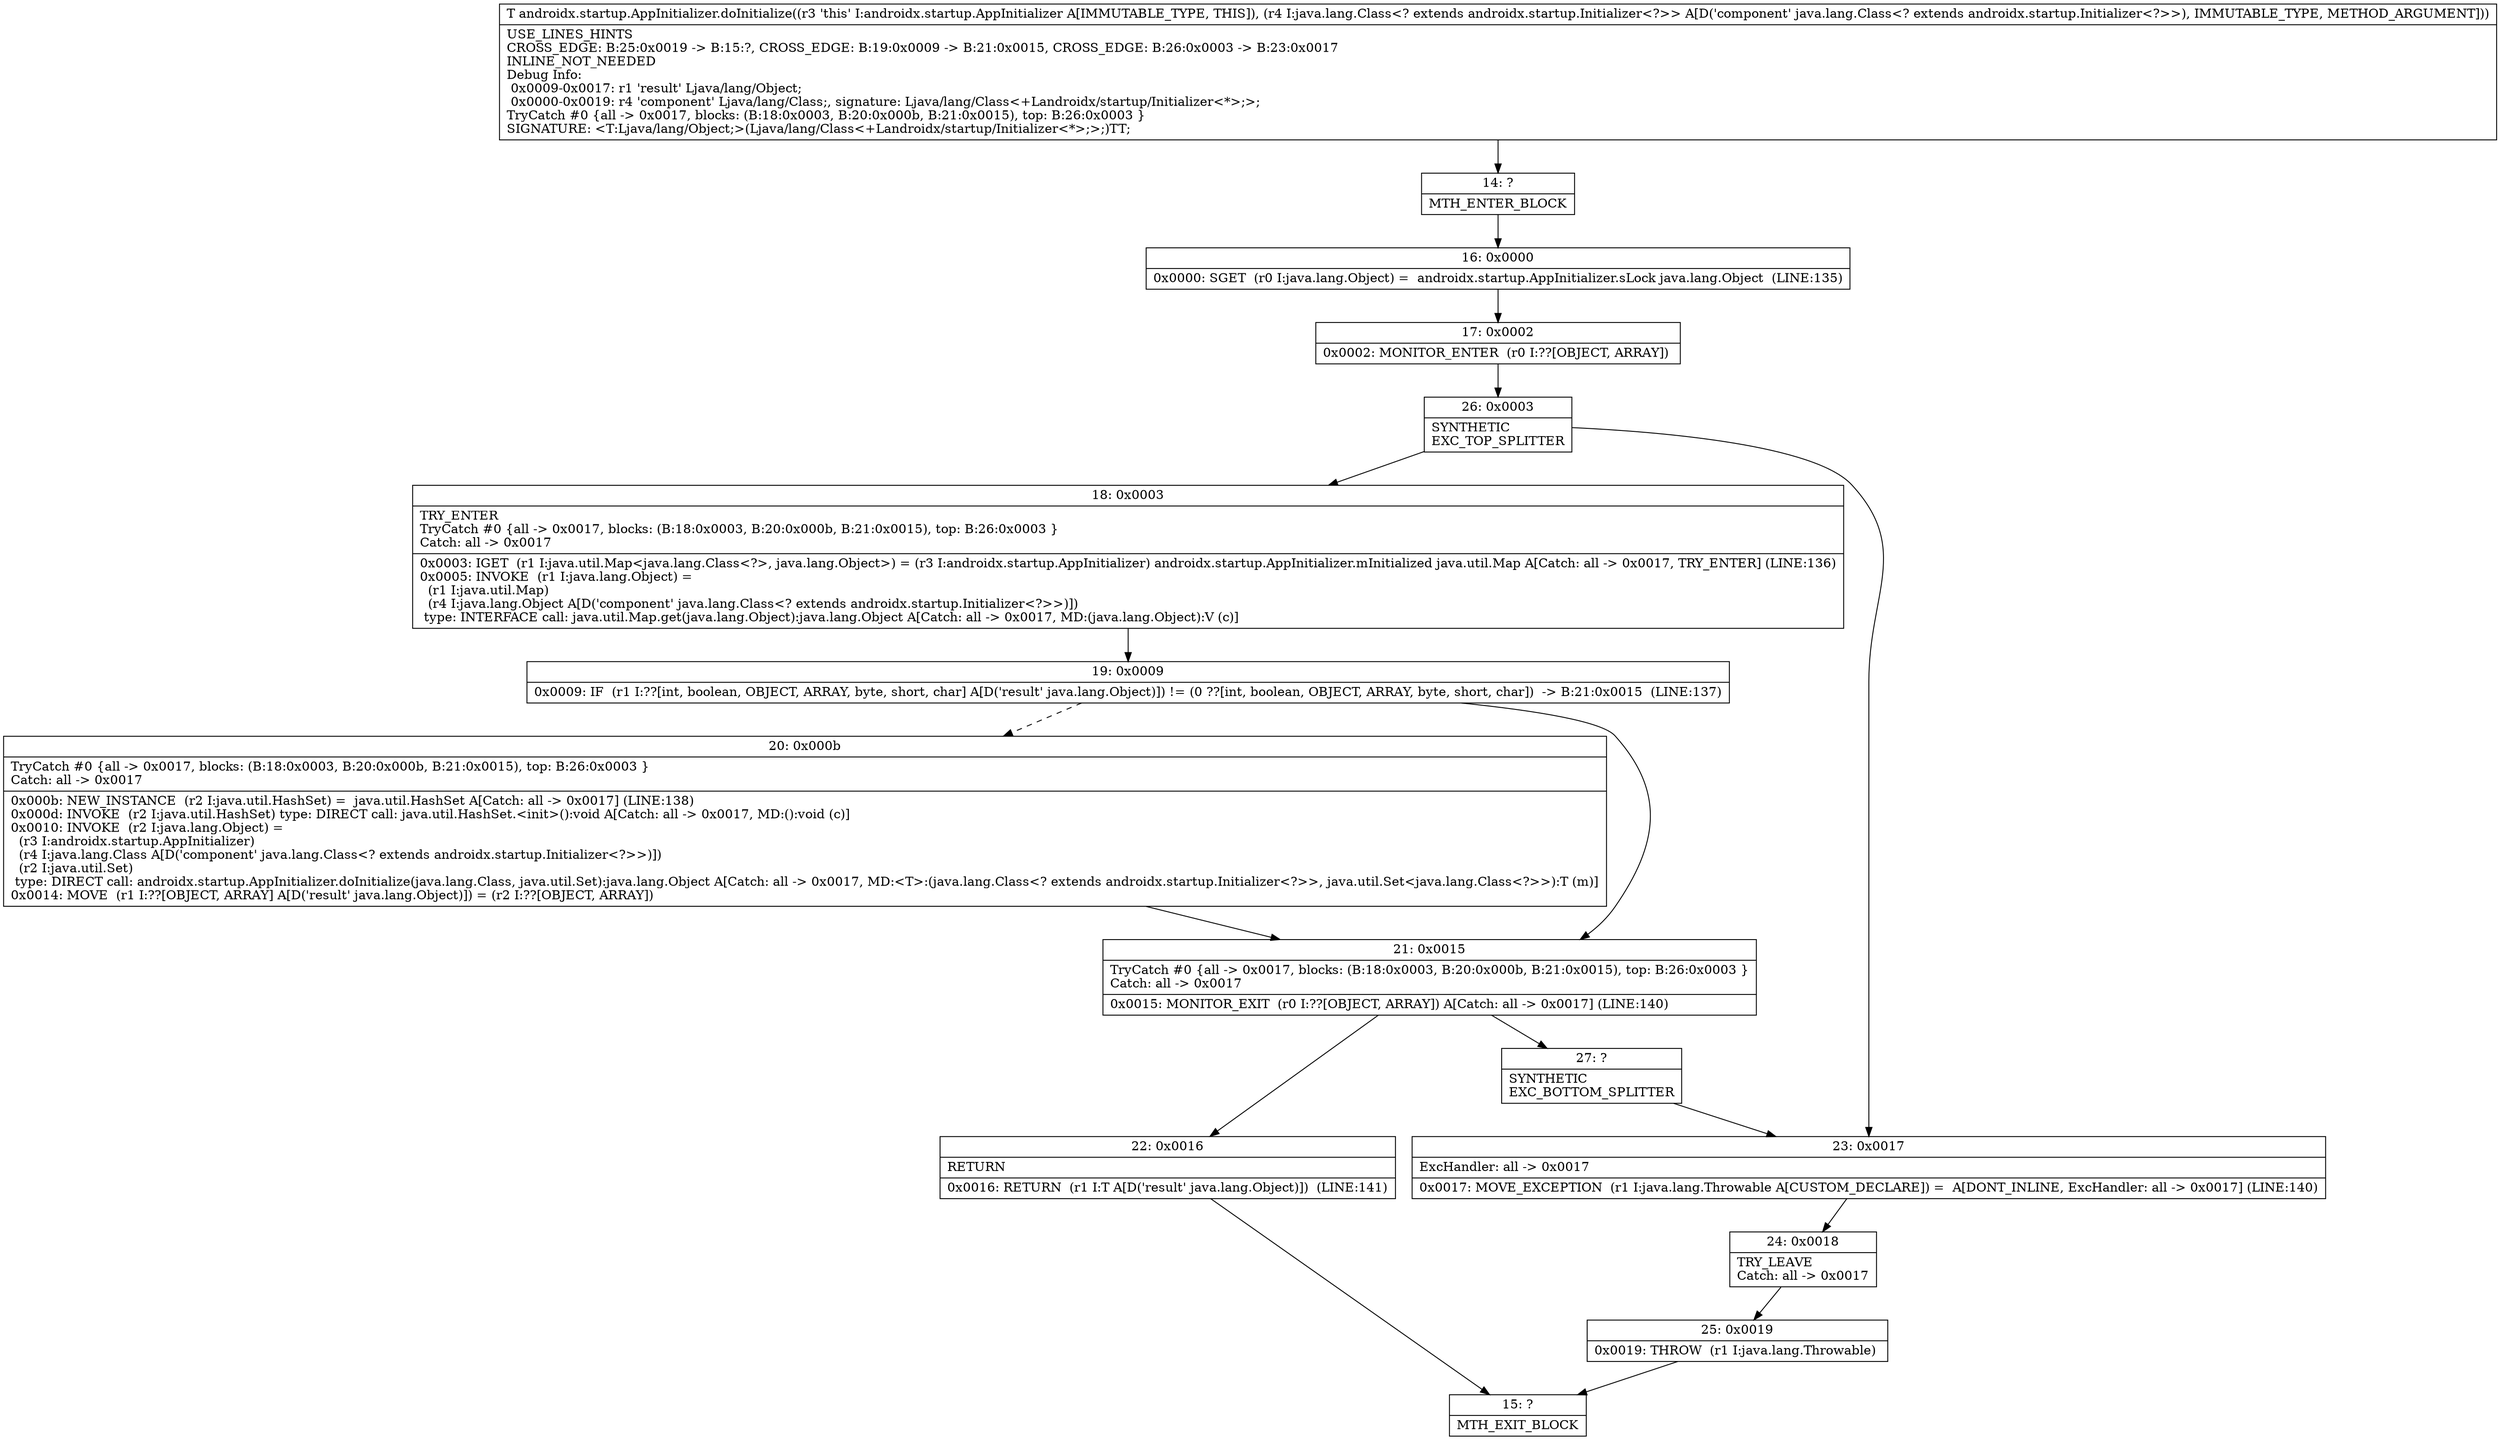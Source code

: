 digraph "CFG forandroidx.startup.AppInitializer.doInitialize(Ljava\/lang\/Class;)Ljava\/lang\/Object;" {
Node_14 [shape=record,label="{14\:\ ?|MTH_ENTER_BLOCK\l}"];
Node_16 [shape=record,label="{16\:\ 0x0000|0x0000: SGET  (r0 I:java.lang.Object) =  androidx.startup.AppInitializer.sLock java.lang.Object  (LINE:135)\l}"];
Node_17 [shape=record,label="{17\:\ 0x0002|0x0002: MONITOR_ENTER  (r0 I:??[OBJECT, ARRAY]) \l}"];
Node_26 [shape=record,label="{26\:\ 0x0003|SYNTHETIC\lEXC_TOP_SPLITTER\l}"];
Node_18 [shape=record,label="{18\:\ 0x0003|TRY_ENTER\lTryCatch #0 \{all \-\> 0x0017, blocks: (B:18:0x0003, B:20:0x000b, B:21:0x0015), top: B:26:0x0003 \}\lCatch: all \-\> 0x0017\l|0x0003: IGET  (r1 I:java.util.Map\<java.lang.Class\<?\>, java.lang.Object\>) = (r3 I:androidx.startup.AppInitializer) androidx.startup.AppInitializer.mInitialized java.util.Map A[Catch: all \-\> 0x0017, TRY_ENTER] (LINE:136)\l0x0005: INVOKE  (r1 I:java.lang.Object) = \l  (r1 I:java.util.Map)\l  (r4 I:java.lang.Object A[D('component' java.lang.Class\<? extends androidx.startup.Initializer\<?\>\>)])\l type: INTERFACE call: java.util.Map.get(java.lang.Object):java.lang.Object A[Catch: all \-\> 0x0017, MD:(java.lang.Object):V (c)]\l}"];
Node_19 [shape=record,label="{19\:\ 0x0009|0x0009: IF  (r1 I:??[int, boolean, OBJECT, ARRAY, byte, short, char] A[D('result' java.lang.Object)]) != (0 ??[int, boolean, OBJECT, ARRAY, byte, short, char])  \-\> B:21:0x0015  (LINE:137)\l}"];
Node_20 [shape=record,label="{20\:\ 0x000b|TryCatch #0 \{all \-\> 0x0017, blocks: (B:18:0x0003, B:20:0x000b, B:21:0x0015), top: B:26:0x0003 \}\lCatch: all \-\> 0x0017\l|0x000b: NEW_INSTANCE  (r2 I:java.util.HashSet) =  java.util.HashSet A[Catch: all \-\> 0x0017] (LINE:138)\l0x000d: INVOKE  (r2 I:java.util.HashSet) type: DIRECT call: java.util.HashSet.\<init\>():void A[Catch: all \-\> 0x0017, MD:():void (c)]\l0x0010: INVOKE  (r2 I:java.lang.Object) = \l  (r3 I:androidx.startup.AppInitializer)\l  (r4 I:java.lang.Class A[D('component' java.lang.Class\<? extends androidx.startup.Initializer\<?\>\>)])\l  (r2 I:java.util.Set)\l type: DIRECT call: androidx.startup.AppInitializer.doInitialize(java.lang.Class, java.util.Set):java.lang.Object A[Catch: all \-\> 0x0017, MD:\<T\>:(java.lang.Class\<? extends androidx.startup.Initializer\<?\>\>, java.util.Set\<java.lang.Class\<?\>\>):T (m)]\l0x0014: MOVE  (r1 I:??[OBJECT, ARRAY] A[D('result' java.lang.Object)]) = (r2 I:??[OBJECT, ARRAY]) \l}"];
Node_21 [shape=record,label="{21\:\ 0x0015|TryCatch #0 \{all \-\> 0x0017, blocks: (B:18:0x0003, B:20:0x000b, B:21:0x0015), top: B:26:0x0003 \}\lCatch: all \-\> 0x0017\l|0x0015: MONITOR_EXIT  (r0 I:??[OBJECT, ARRAY]) A[Catch: all \-\> 0x0017] (LINE:140)\l}"];
Node_22 [shape=record,label="{22\:\ 0x0016|RETURN\l|0x0016: RETURN  (r1 I:T A[D('result' java.lang.Object)])  (LINE:141)\l}"];
Node_15 [shape=record,label="{15\:\ ?|MTH_EXIT_BLOCK\l}"];
Node_27 [shape=record,label="{27\:\ ?|SYNTHETIC\lEXC_BOTTOM_SPLITTER\l}"];
Node_23 [shape=record,label="{23\:\ 0x0017|ExcHandler: all \-\> 0x0017\l|0x0017: MOVE_EXCEPTION  (r1 I:java.lang.Throwable A[CUSTOM_DECLARE]) =  A[DONT_INLINE, ExcHandler: all \-\> 0x0017] (LINE:140)\l}"];
Node_24 [shape=record,label="{24\:\ 0x0018|TRY_LEAVE\lCatch: all \-\> 0x0017\l}"];
Node_25 [shape=record,label="{25\:\ 0x0019|0x0019: THROW  (r1 I:java.lang.Throwable) \l}"];
MethodNode[shape=record,label="{T androidx.startup.AppInitializer.doInitialize((r3 'this' I:androidx.startup.AppInitializer A[IMMUTABLE_TYPE, THIS]), (r4 I:java.lang.Class\<? extends androidx.startup.Initializer\<?\>\> A[D('component' java.lang.Class\<? extends androidx.startup.Initializer\<?\>\>), IMMUTABLE_TYPE, METHOD_ARGUMENT]))  | USE_LINES_HINTS\lCROSS_EDGE: B:25:0x0019 \-\> B:15:?, CROSS_EDGE: B:19:0x0009 \-\> B:21:0x0015, CROSS_EDGE: B:26:0x0003 \-\> B:23:0x0017\lINLINE_NOT_NEEDED\lDebug Info:\l  0x0009\-0x0017: r1 'result' Ljava\/lang\/Object;\l  0x0000\-0x0019: r4 'component' Ljava\/lang\/Class;, signature: Ljava\/lang\/Class\<+Landroidx\/startup\/Initializer\<*\>;\>;\lTryCatch #0 \{all \-\> 0x0017, blocks: (B:18:0x0003, B:20:0x000b, B:21:0x0015), top: B:26:0x0003 \}\lSIGNATURE: \<T:Ljava\/lang\/Object;\>(Ljava\/lang\/Class\<+Landroidx\/startup\/Initializer\<*\>;\>;)TT;\l}"];
MethodNode -> Node_14;Node_14 -> Node_16;
Node_16 -> Node_17;
Node_17 -> Node_26;
Node_26 -> Node_18;
Node_26 -> Node_23;
Node_18 -> Node_19;
Node_19 -> Node_20[style=dashed];
Node_19 -> Node_21;
Node_20 -> Node_21;
Node_21 -> Node_22;
Node_21 -> Node_27;
Node_22 -> Node_15;
Node_27 -> Node_23;
Node_23 -> Node_24;
Node_24 -> Node_25;
Node_25 -> Node_15;
}

